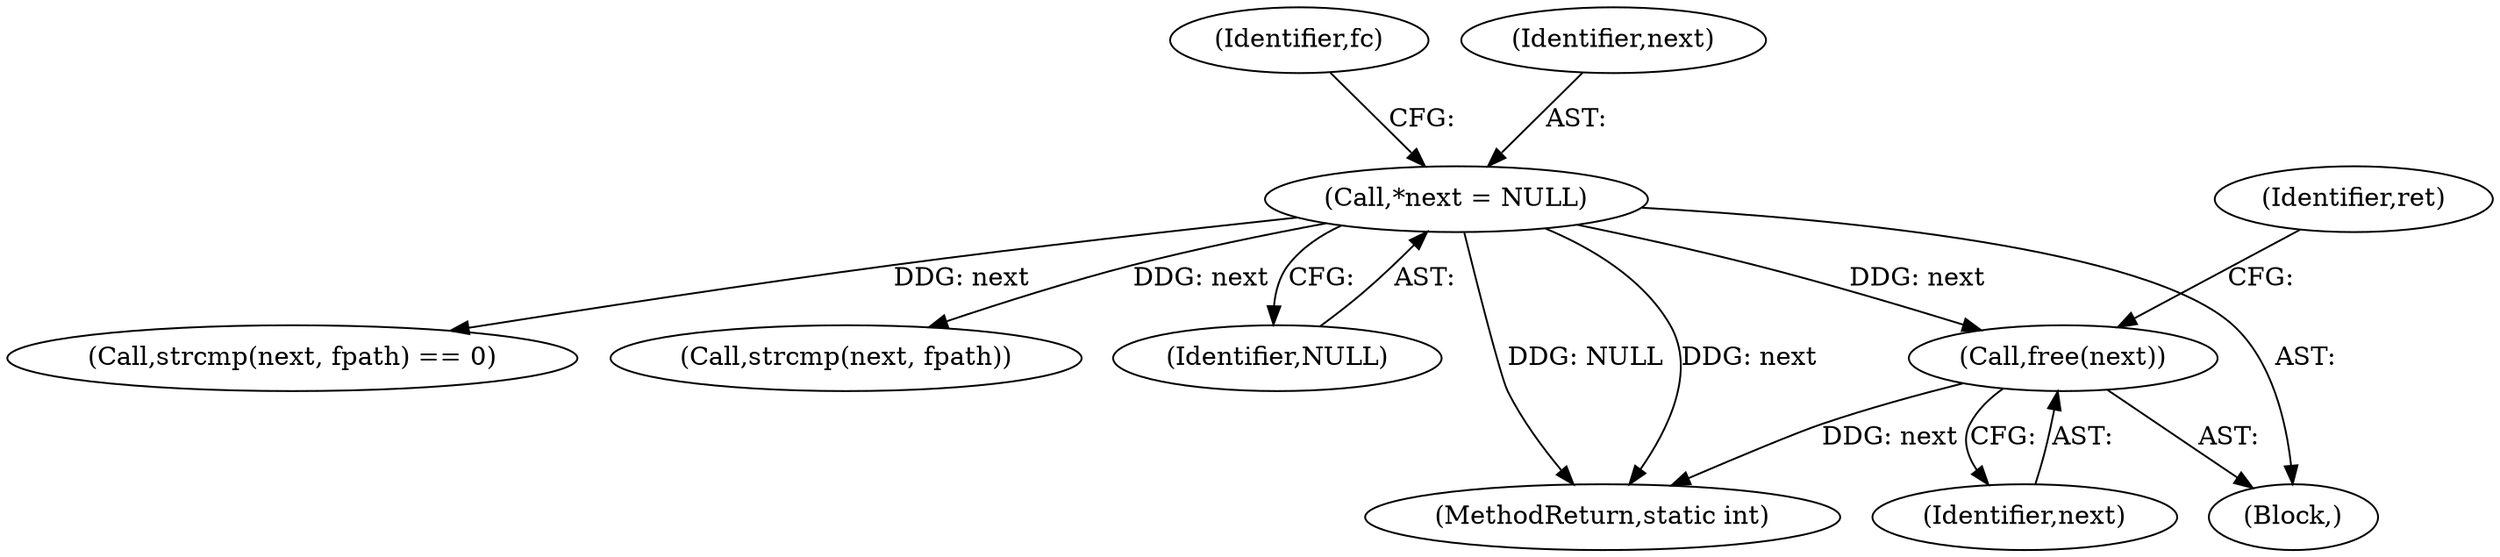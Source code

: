 digraph "0_lxcfs_a8b6c3e0537e90fba3c55910fd1b7229d54a60a7_4@API" {
"1000240" [label="(Call,free(next))"];
"1000117" [label="(Call,*next = NULL)"];
"1000244" [label="(MethodReturn,static int)"];
"1000179" [label="(Call,strcmp(next, fpath) == 0)"];
"1000180" [label="(Call,strcmp(next, fpath))"];
"1000117" [label="(Call,*next = NULL)"];
"1000119" [label="(Identifier,NULL)"];
"1000243" [label="(Identifier,ret)"];
"1000124" [label="(Identifier,fc)"];
"1000102" [label="(Block,)"];
"1000241" [label="(Identifier,next)"];
"1000240" [label="(Call,free(next))"];
"1000118" [label="(Identifier,next)"];
"1000240" -> "1000102"  [label="AST: "];
"1000240" -> "1000241"  [label="CFG: "];
"1000241" -> "1000240"  [label="AST: "];
"1000243" -> "1000240"  [label="CFG: "];
"1000240" -> "1000244"  [label="DDG: next"];
"1000117" -> "1000240"  [label="DDG: next"];
"1000117" -> "1000102"  [label="AST: "];
"1000117" -> "1000119"  [label="CFG: "];
"1000118" -> "1000117"  [label="AST: "];
"1000119" -> "1000117"  [label="AST: "];
"1000124" -> "1000117"  [label="CFG: "];
"1000117" -> "1000244"  [label="DDG: next"];
"1000117" -> "1000244"  [label="DDG: NULL"];
"1000117" -> "1000179"  [label="DDG: next"];
"1000117" -> "1000180"  [label="DDG: next"];
}
